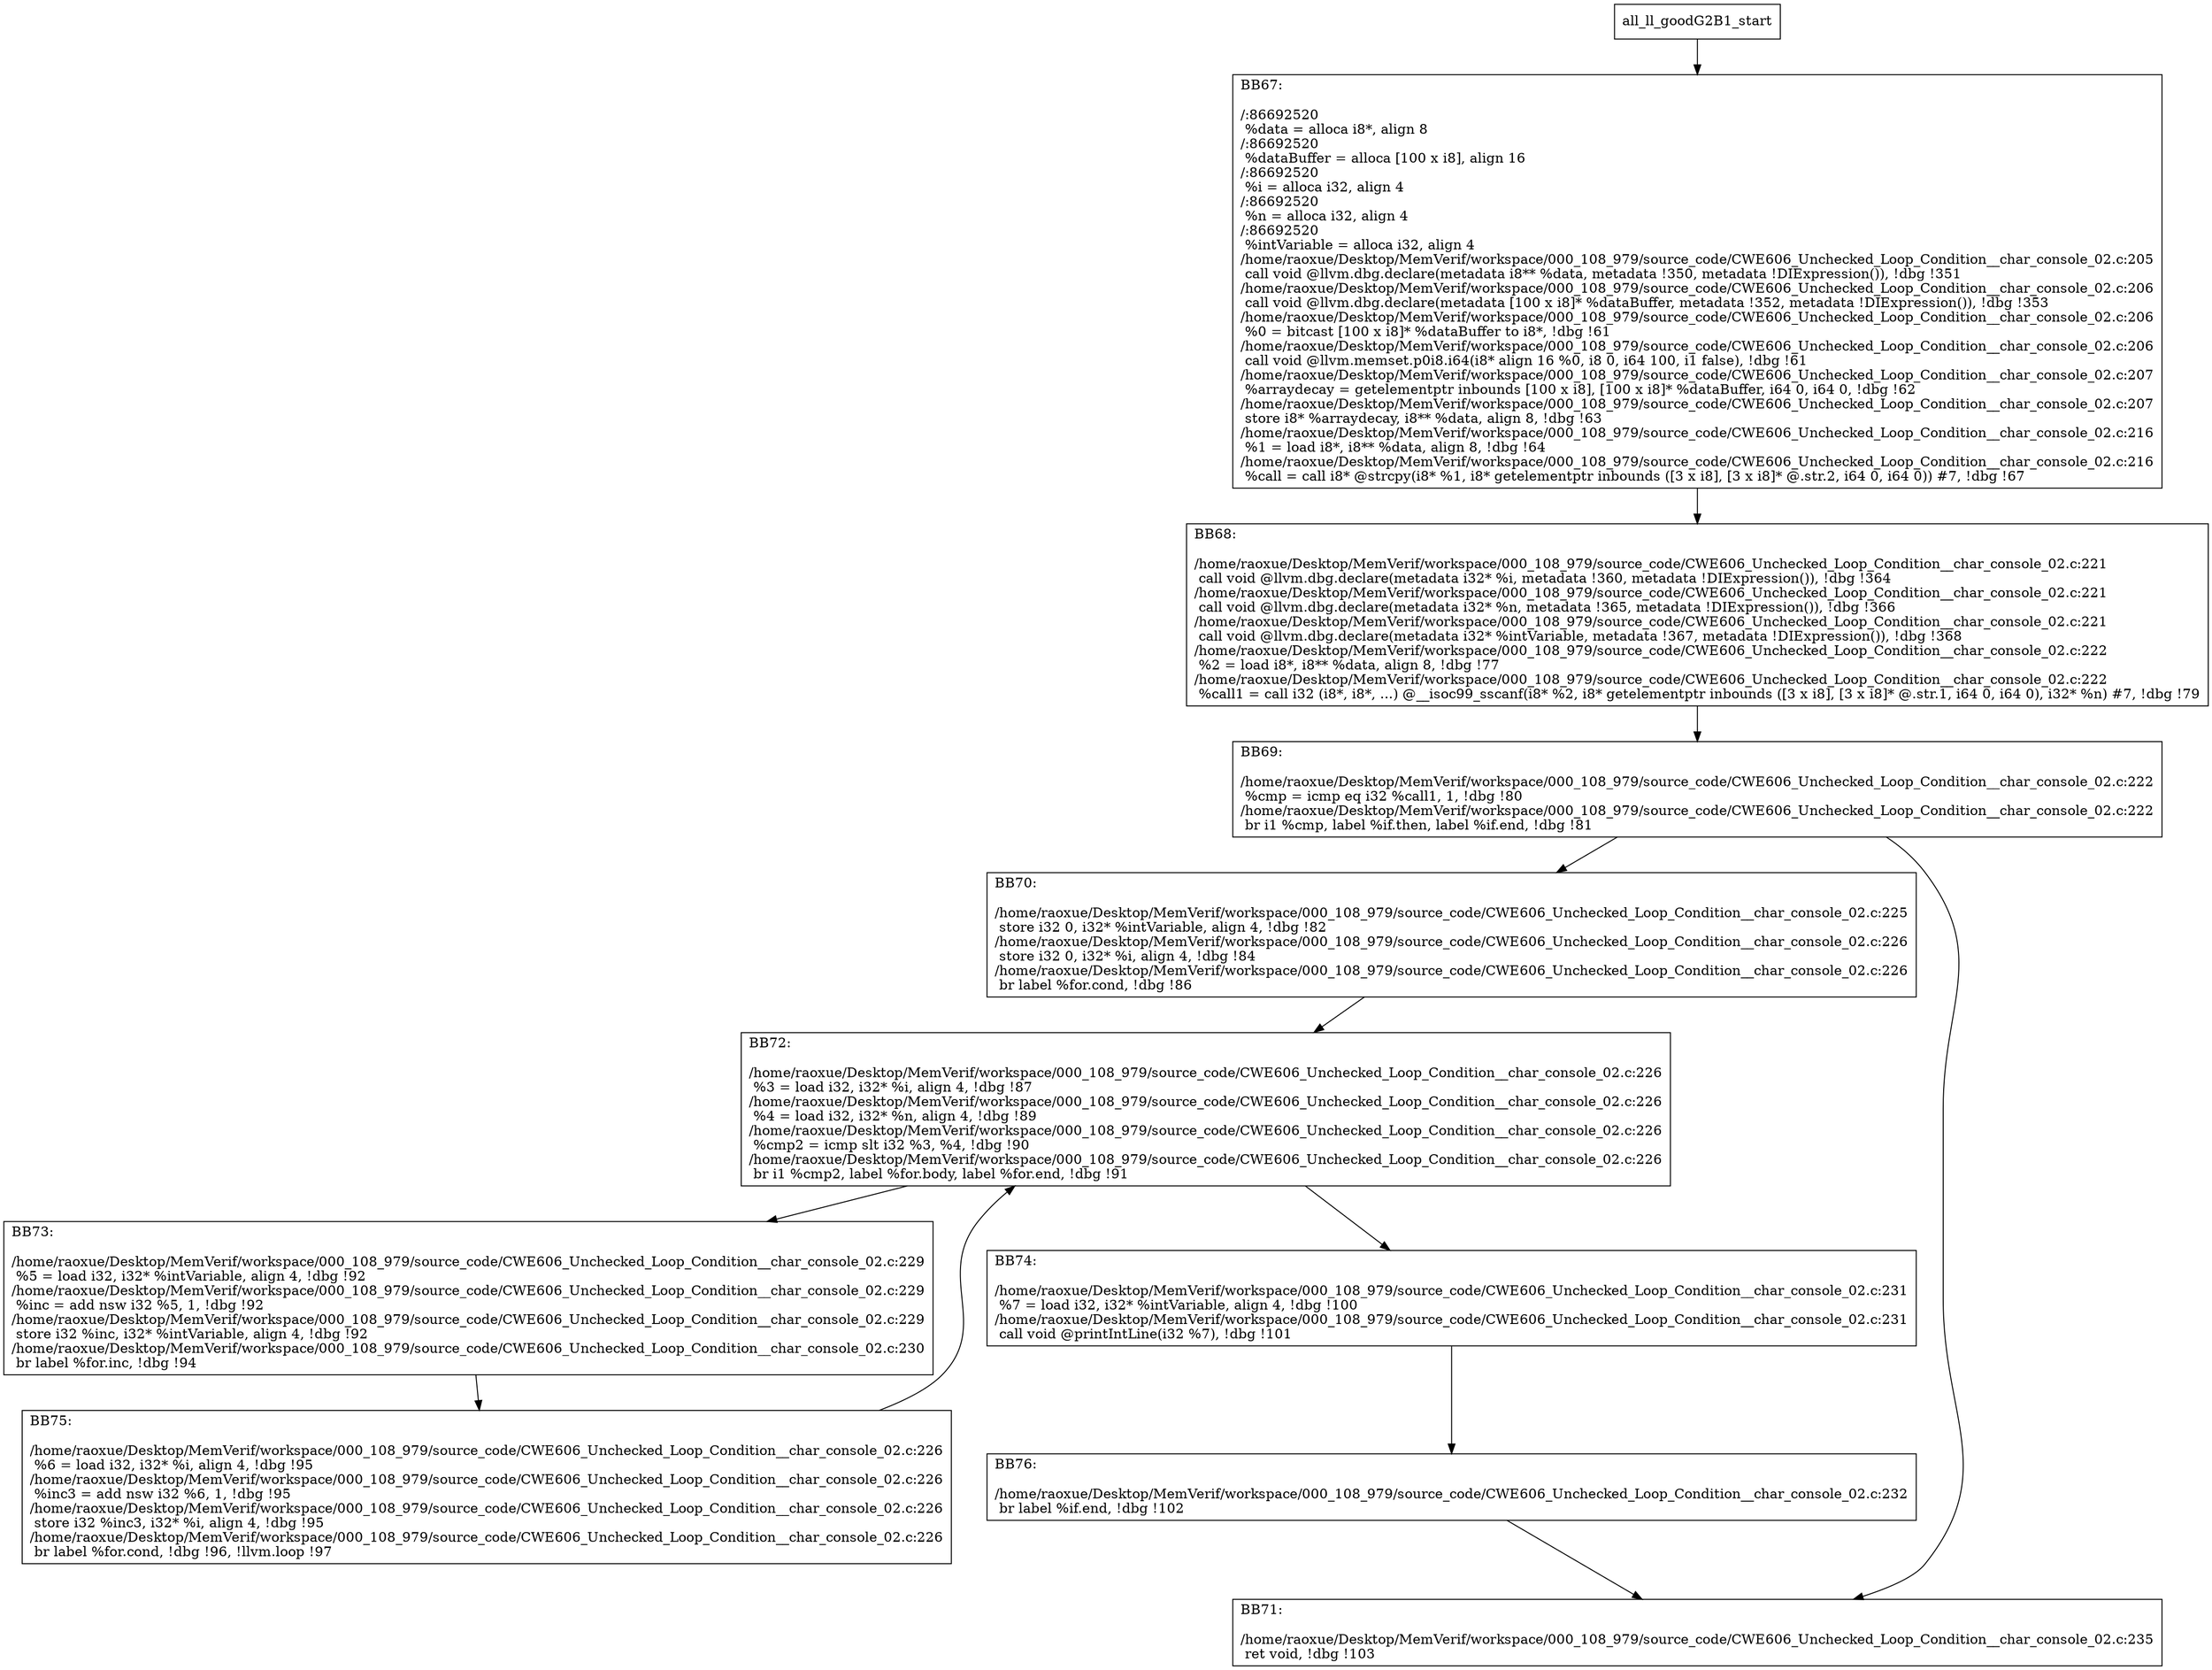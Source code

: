 digraph "CFG for'all_ll_goodG2B1' function" {
	BBall_ll_goodG2B1_start[shape=record,label="{all_ll_goodG2B1_start}"];
	BBall_ll_goodG2B1_start-> all_ll_goodG2B1BB67;
	all_ll_goodG2B1BB67 [shape=record, label="{BB67:\l\l/:86692520\l
  %data = alloca i8*, align 8\l
/:86692520\l
  %dataBuffer = alloca [100 x i8], align 16\l
/:86692520\l
  %i = alloca i32, align 4\l
/:86692520\l
  %n = alloca i32, align 4\l
/:86692520\l
  %intVariable = alloca i32, align 4\l
/home/raoxue/Desktop/MemVerif/workspace/000_108_979/source_code/CWE606_Unchecked_Loop_Condition__char_console_02.c:205\l
  call void @llvm.dbg.declare(metadata i8** %data, metadata !350, metadata !DIExpression()), !dbg !351\l
/home/raoxue/Desktop/MemVerif/workspace/000_108_979/source_code/CWE606_Unchecked_Loop_Condition__char_console_02.c:206\l
  call void @llvm.dbg.declare(metadata [100 x i8]* %dataBuffer, metadata !352, metadata !DIExpression()), !dbg !353\l
/home/raoxue/Desktop/MemVerif/workspace/000_108_979/source_code/CWE606_Unchecked_Loop_Condition__char_console_02.c:206\l
  %0 = bitcast [100 x i8]* %dataBuffer to i8*, !dbg !61\l
/home/raoxue/Desktop/MemVerif/workspace/000_108_979/source_code/CWE606_Unchecked_Loop_Condition__char_console_02.c:206\l
  call void @llvm.memset.p0i8.i64(i8* align 16 %0, i8 0, i64 100, i1 false), !dbg !61\l
/home/raoxue/Desktop/MemVerif/workspace/000_108_979/source_code/CWE606_Unchecked_Loop_Condition__char_console_02.c:207\l
  %arraydecay = getelementptr inbounds [100 x i8], [100 x i8]* %dataBuffer, i64 0, i64 0, !dbg !62\l
/home/raoxue/Desktop/MemVerif/workspace/000_108_979/source_code/CWE606_Unchecked_Loop_Condition__char_console_02.c:207\l
  store i8* %arraydecay, i8** %data, align 8, !dbg !63\l
/home/raoxue/Desktop/MemVerif/workspace/000_108_979/source_code/CWE606_Unchecked_Loop_Condition__char_console_02.c:216\l
  %1 = load i8*, i8** %data, align 8, !dbg !64\l
/home/raoxue/Desktop/MemVerif/workspace/000_108_979/source_code/CWE606_Unchecked_Loop_Condition__char_console_02.c:216\l
  %call = call i8* @strcpy(i8* %1, i8* getelementptr inbounds ([3 x i8], [3 x i8]* @.str.2, i64 0, i64 0)) #7, !dbg !67\l
}"];
	all_ll_goodG2B1BB67-> all_ll_goodG2B1BB68;
	all_ll_goodG2B1BB68 [shape=record, label="{BB68:\l\l/home/raoxue/Desktop/MemVerif/workspace/000_108_979/source_code/CWE606_Unchecked_Loop_Condition__char_console_02.c:221\l
  call void @llvm.dbg.declare(metadata i32* %i, metadata !360, metadata !DIExpression()), !dbg !364\l
/home/raoxue/Desktop/MemVerif/workspace/000_108_979/source_code/CWE606_Unchecked_Loop_Condition__char_console_02.c:221\l
  call void @llvm.dbg.declare(metadata i32* %n, metadata !365, metadata !DIExpression()), !dbg !366\l
/home/raoxue/Desktop/MemVerif/workspace/000_108_979/source_code/CWE606_Unchecked_Loop_Condition__char_console_02.c:221\l
  call void @llvm.dbg.declare(metadata i32* %intVariable, metadata !367, metadata !DIExpression()), !dbg !368\l
/home/raoxue/Desktop/MemVerif/workspace/000_108_979/source_code/CWE606_Unchecked_Loop_Condition__char_console_02.c:222\l
  %2 = load i8*, i8** %data, align 8, !dbg !77\l
/home/raoxue/Desktop/MemVerif/workspace/000_108_979/source_code/CWE606_Unchecked_Loop_Condition__char_console_02.c:222\l
  %call1 = call i32 (i8*, i8*, ...) @__isoc99_sscanf(i8* %2, i8* getelementptr inbounds ([3 x i8], [3 x i8]* @.str.1, i64 0, i64 0), i32* %n) #7, !dbg !79\l
}"];
	all_ll_goodG2B1BB68-> all_ll_goodG2B1BB69;
	all_ll_goodG2B1BB69 [shape=record, label="{BB69:\l\l/home/raoxue/Desktop/MemVerif/workspace/000_108_979/source_code/CWE606_Unchecked_Loop_Condition__char_console_02.c:222\l
  %cmp = icmp eq i32 %call1, 1, !dbg !80\l
/home/raoxue/Desktop/MemVerif/workspace/000_108_979/source_code/CWE606_Unchecked_Loop_Condition__char_console_02.c:222\l
  br i1 %cmp, label %if.then, label %if.end, !dbg !81\l
}"];
	all_ll_goodG2B1BB69-> all_ll_goodG2B1BB70;
	all_ll_goodG2B1BB69-> all_ll_goodG2B1BB71;
	all_ll_goodG2B1BB70 [shape=record, label="{BB70:\l\l/home/raoxue/Desktop/MemVerif/workspace/000_108_979/source_code/CWE606_Unchecked_Loop_Condition__char_console_02.c:225\l
  store i32 0, i32* %intVariable, align 4, !dbg !82\l
/home/raoxue/Desktop/MemVerif/workspace/000_108_979/source_code/CWE606_Unchecked_Loop_Condition__char_console_02.c:226\l
  store i32 0, i32* %i, align 4, !dbg !84\l
/home/raoxue/Desktop/MemVerif/workspace/000_108_979/source_code/CWE606_Unchecked_Loop_Condition__char_console_02.c:226\l
  br label %for.cond, !dbg !86\l
}"];
	all_ll_goodG2B1BB70-> all_ll_goodG2B1BB72;
	all_ll_goodG2B1BB72 [shape=record, label="{BB72:\l\l/home/raoxue/Desktop/MemVerif/workspace/000_108_979/source_code/CWE606_Unchecked_Loop_Condition__char_console_02.c:226\l
  %3 = load i32, i32* %i, align 4, !dbg !87\l
/home/raoxue/Desktop/MemVerif/workspace/000_108_979/source_code/CWE606_Unchecked_Loop_Condition__char_console_02.c:226\l
  %4 = load i32, i32* %n, align 4, !dbg !89\l
/home/raoxue/Desktop/MemVerif/workspace/000_108_979/source_code/CWE606_Unchecked_Loop_Condition__char_console_02.c:226\l
  %cmp2 = icmp slt i32 %3, %4, !dbg !90\l
/home/raoxue/Desktop/MemVerif/workspace/000_108_979/source_code/CWE606_Unchecked_Loop_Condition__char_console_02.c:226\l
  br i1 %cmp2, label %for.body, label %for.end, !dbg !91\l
}"];
	all_ll_goodG2B1BB72-> all_ll_goodG2B1BB73;
	all_ll_goodG2B1BB72-> all_ll_goodG2B1BB74;
	all_ll_goodG2B1BB73 [shape=record, label="{BB73:\l\l/home/raoxue/Desktop/MemVerif/workspace/000_108_979/source_code/CWE606_Unchecked_Loop_Condition__char_console_02.c:229\l
  %5 = load i32, i32* %intVariable, align 4, !dbg !92\l
/home/raoxue/Desktop/MemVerif/workspace/000_108_979/source_code/CWE606_Unchecked_Loop_Condition__char_console_02.c:229\l
  %inc = add nsw i32 %5, 1, !dbg !92\l
/home/raoxue/Desktop/MemVerif/workspace/000_108_979/source_code/CWE606_Unchecked_Loop_Condition__char_console_02.c:229\l
  store i32 %inc, i32* %intVariable, align 4, !dbg !92\l
/home/raoxue/Desktop/MemVerif/workspace/000_108_979/source_code/CWE606_Unchecked_Loop_Condition__char_console_02.c:230\l
  br label %for.inc, !dbg !94\l
}"];
	all_ll_goodG2B1BB73-> all_ll_goodG2B1BB75;
	all_ll_goodG2B1BB75 [shape=record, label="{BB75:\l\l/home/raoxue/Desktop/MemVerif/workspace/000_108_979/source_code/CWE606_Unchecked_Loop_Condition__char_console_02.c:226\l
  %6 = load i32, i32* %i, align 4, !dbg !95\l
/home/raoxue/Desktop/MemVerif/workspace/000_108_979/source_code/CWE606_Unchecked_Loop_Condition__char_console_02.c:226\l
  %inc3 = add nsw i32 %6, 1, !dbg !95\l
/home/raoxue/Desktop/MemVerif/workspace/000_108_979/source_code/CWE606_Unchecked_Loop_Condition__char_console_02.c:226\l
  store i32 %inc3, i32* %i, align 4, !dbg !95\l
/home/raoxue/Desktop/MemVerif/workspace/000_108_979/source_code/CWE606_Unchecked_Loop_Condition__char_console_02.c:226\l
  br label %for.cond, !dbg !96, !llvm.loop !97\l
}"];
	all_ll_goodG2B1BB75-> all_ll_goodG2B1BB72;
	all_ll_goodG2B1BB74 [shape=record, label="{BB74:\l\l/home/raoxue/Desktop/MemVerif/workspace/000_108_979/source_code/CWE606_Unchecked_Loop_Condition__char_console_02.c:231\l
  %7 = load i32, i32* %intVariable, align 4, !dbg !100\l
/home/raoxue/Desktop/MemVerif/workspace/000_108_979/source_code/CWE606_Unchecked_Loop_Condition__char_console_02.c:231\l
  call void @printIntLine(i32 %7), !dbg !101\l
}"];
	all_ll_goodG2B1BB74-> all_ll_goodG2B1BB76;
	all_ll_goodG2B1BB76 [shape=record, label="{BB76:\l\l/home/raoxue/Desktop/MemVerif/workspace/000_108_979/source_code/CWE606_Unchecked_Loop_Condition__char_console_02.c:232\l
  br label %if.end, !dbg !102\l
}"];
	all_ll_goodG2B1BB76-> all_ll_goodG2B1BB71;
	all_ll_goodG2B1BB71 [shape=record, label="{BB71:\l\l/home/raoxue/Desktop/MemVerif/workspace/000_108_979/source_code/CWE606_Unchecked_Loop_Condition__char_console_02.c:235\l
  ret void, !dbg !103\l
}"];
}
